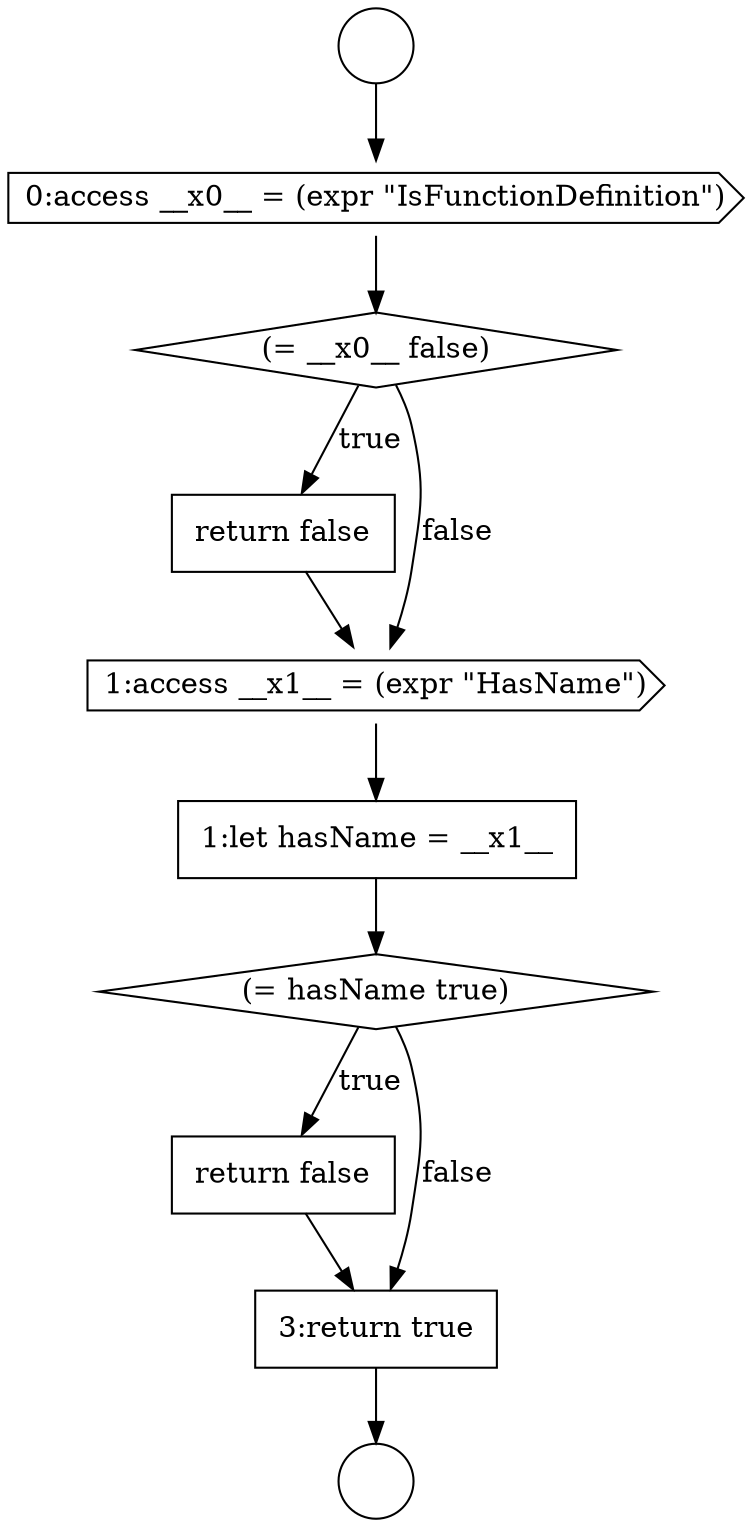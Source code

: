 digraph {
  node8114 [shape=circle label=" " color="black" fillcolor="white" style=filled]
  node8118 [shape=none, margin=0, label=<<font color="black">
    <table border="0" cellborder="1" cellspacing="0" cellpadding="10">
      <tr><td align="left">return false</td></tr>
    </table>
  </font>> color="black" fillcolor="white" style=filled]
  node8122 [shape=none, margin=0, label=<<font color="black">
    <table border="0" cellborder="1" cellspacing="0" cellpadding="10">
      <tr><td align="left">return false</td></tr>
    </table>
  </font>> color="black" fillcolor="white" style=filled]
  node8121 [shape=diamond, label=<<font color="black">(= hasName true)</font>> color="black" fillcolor="white" style=filled]
  node8123 [shape=none, margin=0, label=<<font color="black">
    <table border="0" cellborder="1" cellspacing="0" cellpadding="10">
      <tr><td align="left">3:return true</td></tr>
    </table>
  </font>> color="black" fillcolor="white" style=filled]
  node8117 [shape=diamond, label=<<font color="black">(= __x0__ false)</font>> color="black" fillcolor="white" style=filled]
  node8120 [shape=none, margin=0, label=<<font color="black">
    <table border="0" cellborder="1" cellspacing="0" cellpadding="10">
      <tr><td align="left">1:let hasName = __x1__</td></tr>
    </table>
  </font>> color="black" fillcolor="white" style=filled]
  node8116 [shape=cds, label=<<font color="black">0:access __x0__ = (expr &quot;IsFunctionDefinition&quot;)</font>> color="black" fillcolor="white" style=filled]
  node8119 [shape=cds, label=<<font color="black">1:access __x1__ = (expr &quot;HasName&quot;)</font>> color="black" fillcolor="white" style=filled]
  node8115 [shape=circle label=" " color="black" fillcolor="white" style=filled]
  node8117 -> node8118 [label=<<font color="black">true</font>> color="black"]
  node8117 -> node8119 [label=<<font color="black">false</font>> color="black"]
  node8118 -> node8119 [ color="black"]
  node8120 -> node8121 [ color="black"]
  node8114 -> node8116 [ color="black"]
  node8123 -> node8115 [ color="black"]
  node8122 -> node8123 [ color="black"]
  node8116 -> node8117 [ color="black"]
  node8119 -> node8120 [ color="black"]
  node8121 -> node8122 [label=<<font color="black">true</font>> color="black"]
  node8121 -> node8123 [label=<<font color="black">false</font>> color="black"]
}
